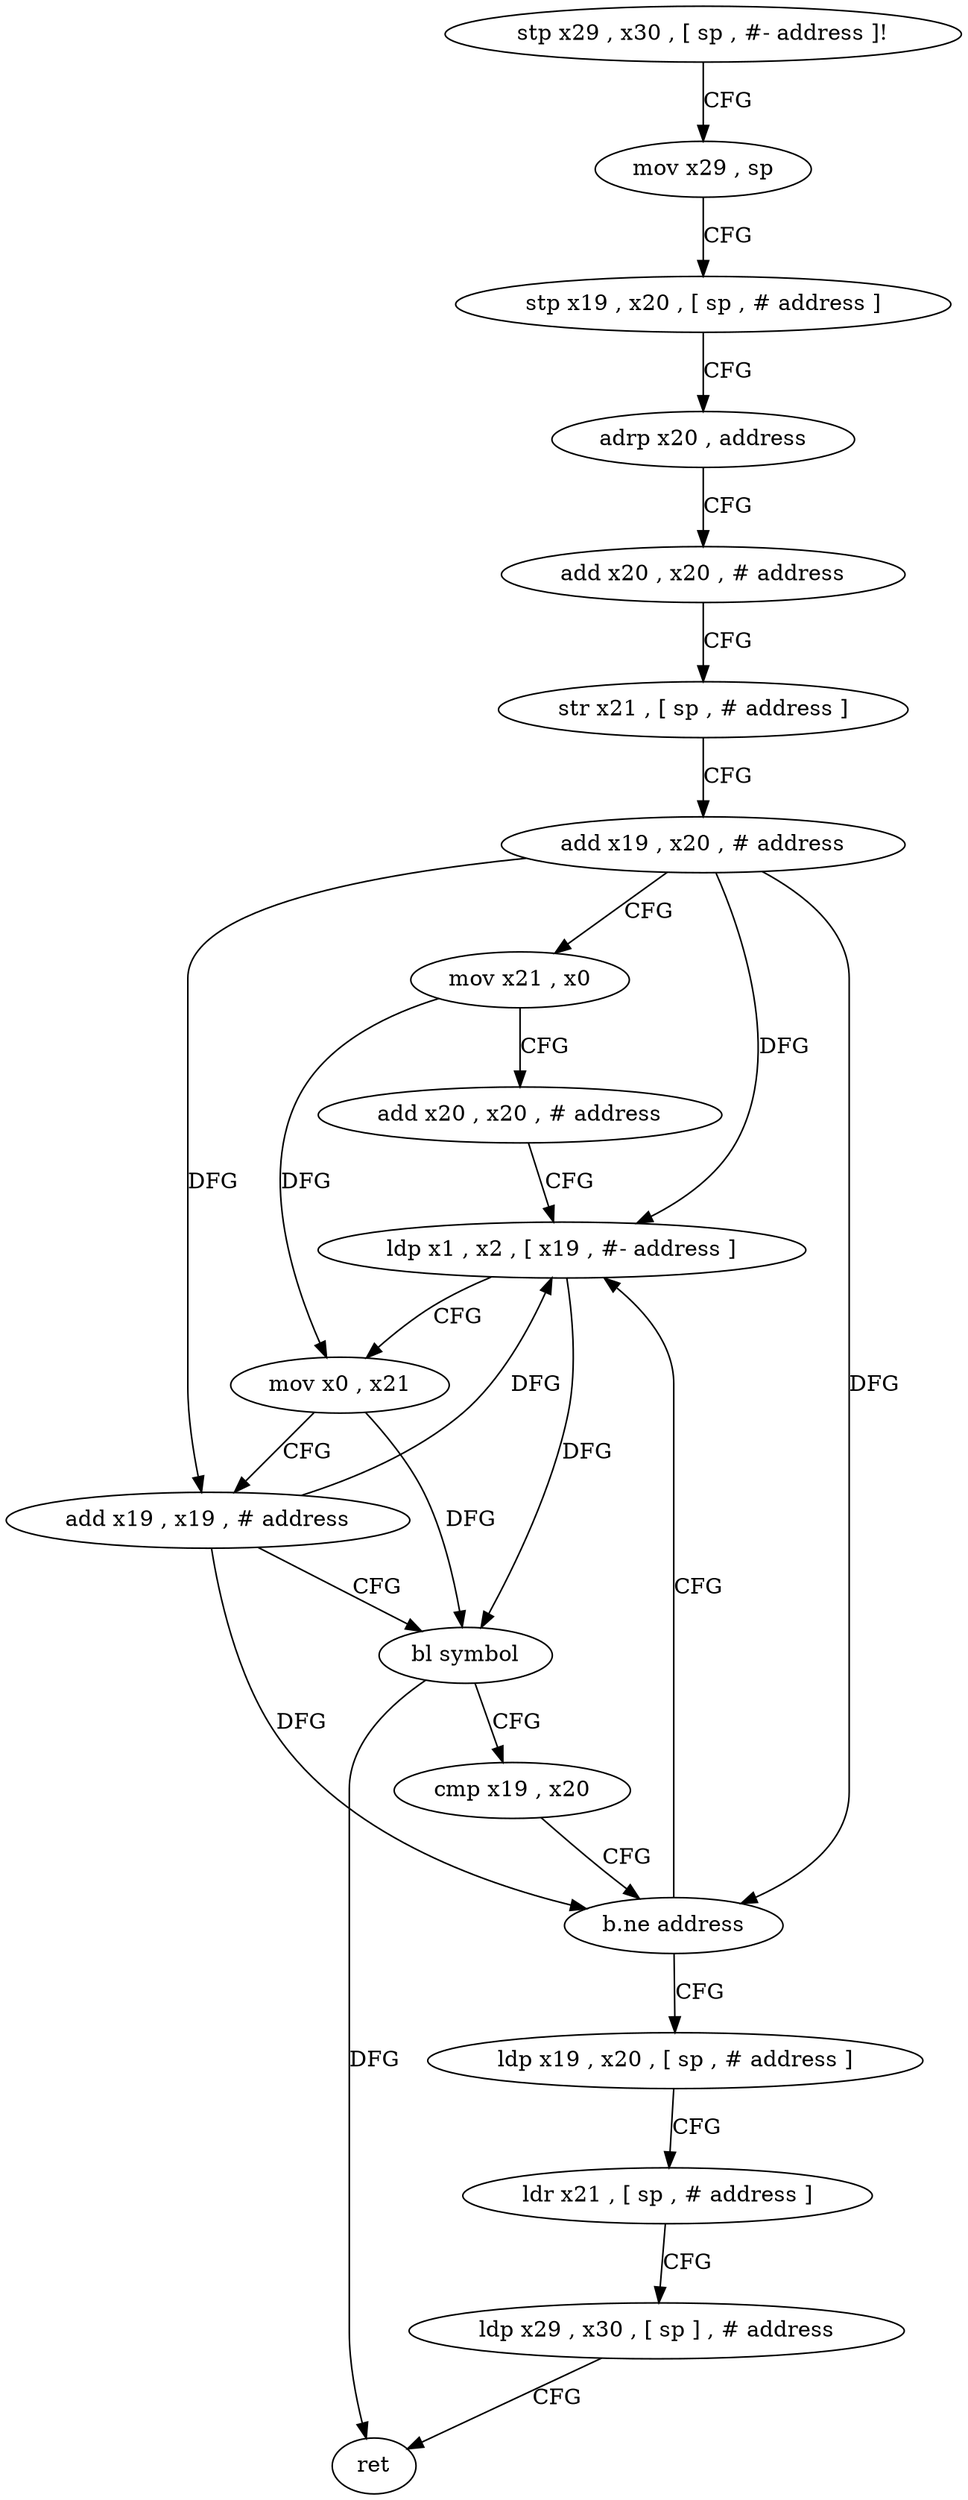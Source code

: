 digraph "func" {
"157696" [label = "stp x29 , x30 , [ sp , #- address ]!" ]
"157700" [label = "mov x29 , sp" ]
"157704" [label = "stp x19 , x20 , [ sp , # address ]" ]
"157708" [label = "adrp x20 , address" ]
"157712" [label = "add x20 , x20 , # address" ]
"157716" [label = "str x21 , [ sp , # address ]" ]
"157720" [label = "add x19 , x20 , # address" ]
"157724" [label = "mov x21 , x0" ]
"157728" [label = "add x20 , x20 , # address" ]
"157732" [label = "ldp x1 , x2 , [ x19 , #- address ]" ]
"157736" [label = "mov x0 , x21" ]
"157740" [label = "add x19 , x19 , # address" ]
"157744" [label = "bl symbol" ]
"157748" [label = "cmp x19 , x20" ]
"157752" [label = "b.ne address" ]
"157756" [label = "ldp x19 , x20 , [ sp , # address ]" ]
"157760" [label = "ldr x21 , [ sp , # address ]" ]
"157764" [label = "ldp x29 , x30 , [ sp ] , # address" ]
"157768" [label = "ret" ]
"157696" -> "157700" [ label = "CFG" ]
"157700" -> "157704" [ label = "CFG" ]
"157704" -> "157708" [ label = "CFG" ]
"157708" -> "157712" [ label = "CFG" ]
"157712" -> "157716" [ label = "CFG" ]
"157716" -> "157720" [ label = "CFG" ]
"157720" -> "157724" [ label = "CFG" ]
"157720" -> "157732" [ label = "DFG" ]
"157720" -> "157740" [ label = "DFG" ]
"157720" -> "157752" [ label = "DFG" ]
"157724" -> "157728" [ label = "CFG" ]
"157724" -> "157736" [ label = "DFG" ]
"157728" -> "157732" [ label = "CFG" ]
"157732" -> "157736" [ label = "CFG" ]
"157732" -> "157744" [ label = "DFG" ]
"157736" -> "157740" [ label = "CFG" ]
"157736" -> "157744" [ label = "DFG" ]
"157740" -> "157744" [ label = "CFG" ]
"157740" -> "157732" [ label = "DFG" ]
"157740" -> "157752" [ label = "DFG" ]
"157744" -> "157748" [ label = "CFG" ]
"157744" -> "157768" [ label = "DFG" ]
"157748" -> "157752" [ label = "CFG" ]
"157752" -> "157732" [ label = "CFG" ]
"157752" -> "157756" [ label = "CFG" ]
"157756" -> "157760" [ label = "CFG" ]
"157760" -> "157764" [ label = "CFG" ]
"157764" -> "157768" [ label = "CFG" ]
}

